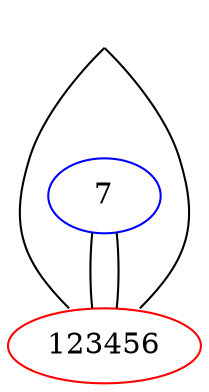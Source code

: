 graph {
  X -- 123456:nw [tailclip="false"];
  X -- 123456:ne [tailclip="false"];
  X -- 7 [style="invis"];
  7 -- 123456 [weight=2];
  7 -- 123456 [weight=2];
  {
    rank="sink";
    123456;
  }
  123456 [color="red"];
  7 [color="blue"];
  X [style="invis"];
}
